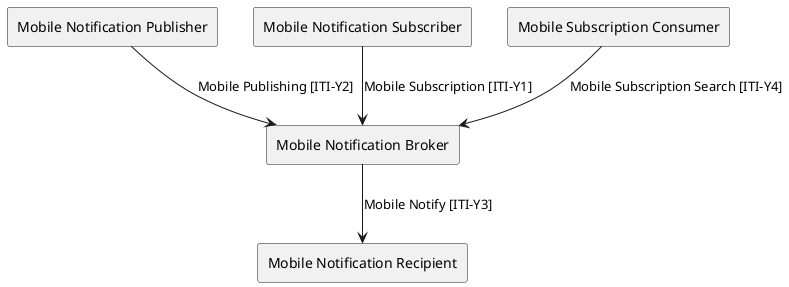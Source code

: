 @startuml
agent "Mobile Notification Publisher" as Publisher
agent "Mobile Notification Broker" as Broker
agent "Mobile Notification Subscriber" as Subscriber
agent "Mobile Notification Recipient" as Recipient
agent "Mobile Subscription Consumer" as Consumer
Publisher --> Broker : "Mobile Publishing [ITI-Y2]"
Subscriber --> Broker : "Mobile Subscription [ITI-Y1]"
Consumer --> Broker : "Mobile Subscription Search [ITI-Y4]"
Broker --> Recipient : "Mobile Notify [ITI-Y3]"
@enduml
